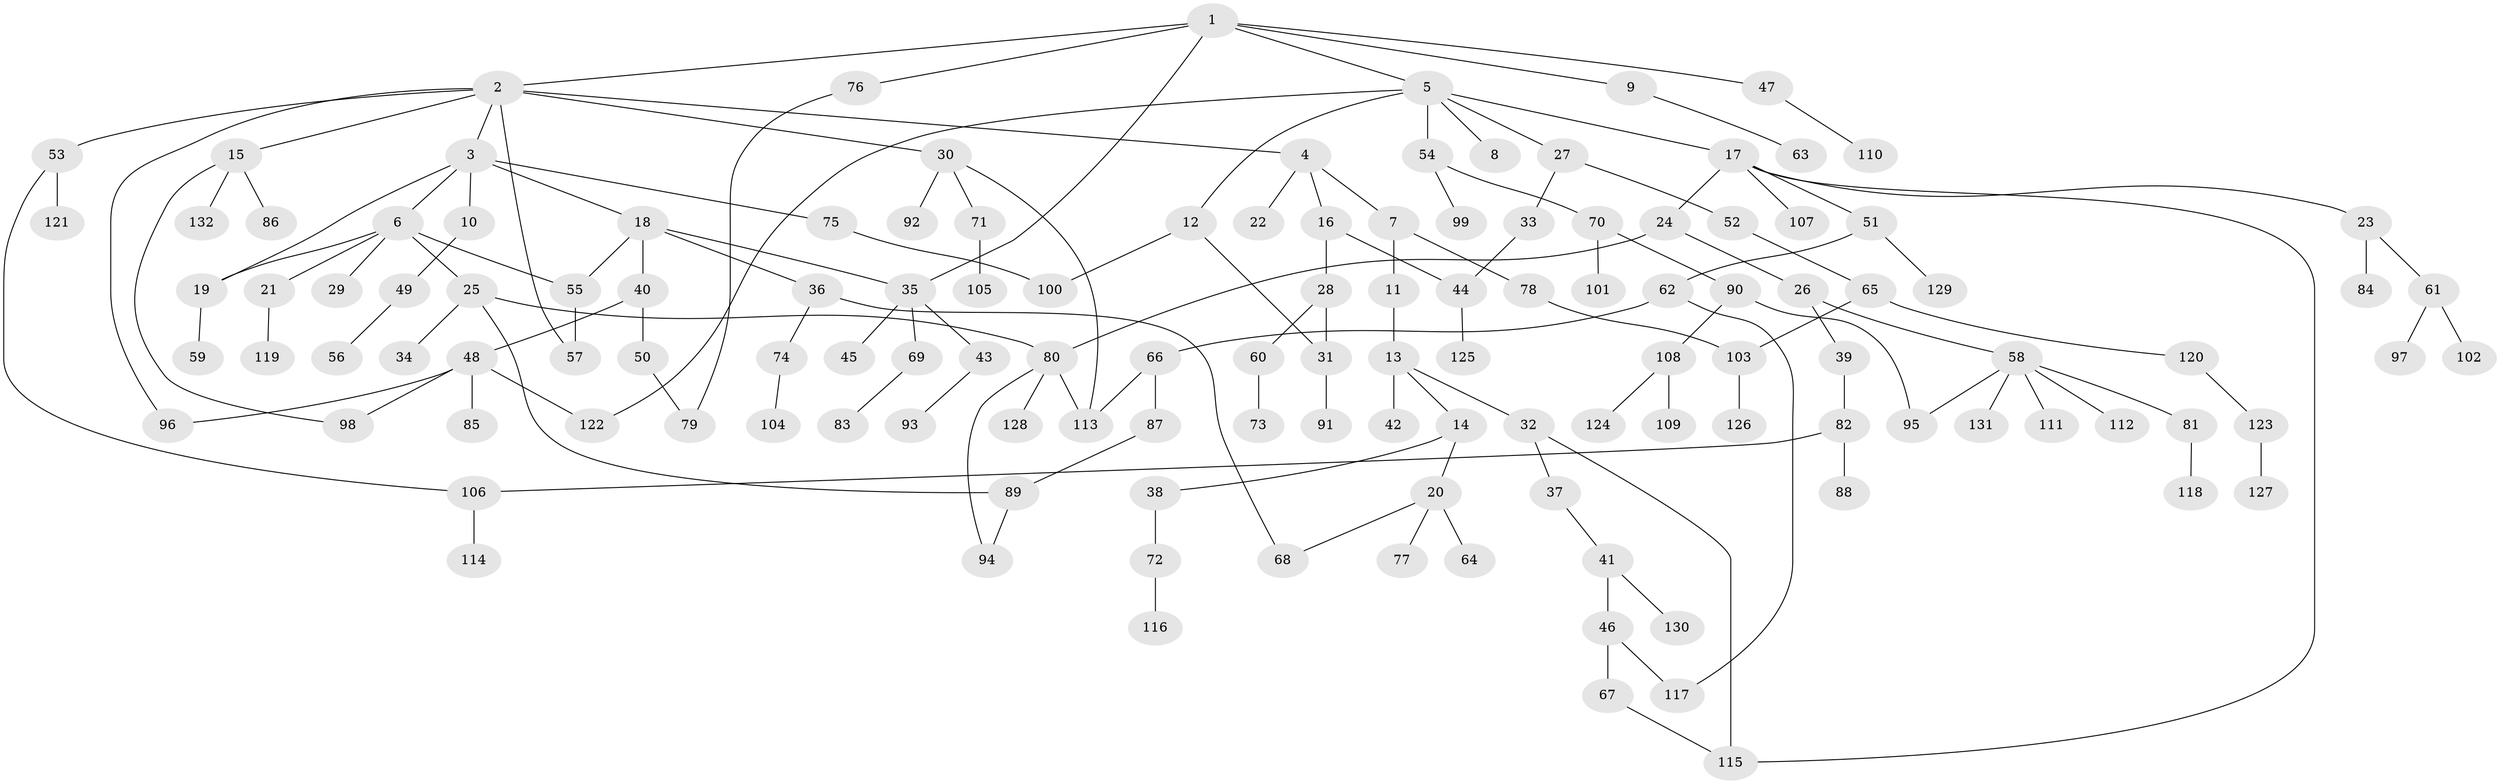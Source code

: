 // Generated by graph-tools (version 1.1) at 2025/34/03/09/25 02:34:31]
// undirected, 132 vertices, 154 edges
graph export_dot {
graph [start="1"]
  node [color=gray90,style=filled];
  1;
  2;
  3;
  4;
  5;
  6;
  7;
  8;
  9;
  10;
  11;
  12;
  13;
  14;
  15;
  16;
  17;
  18;
  19;
  20;
  21;
  22;
  23;
  24;
  25;
  26;
  27;
  28;
  29;
  30;
  31;
  32;
  33;
  34;
  35;
  36;
  37;
  38;
  39;
  40;
  41;
  42;
  43;
  44;
  45;
  46;
  47;
  48;
  49;
  50;
  51;
  52;
  53;
  54;
  55;
  56;
  57;
  58;
  59;
  60;
  61;
  62;
  63;
  64;
  65;
  66;
  67;
  68;
  69;
  70;
  71;
  72;
  73;
  74;
  75;
  76;
  77;
  78;
  79;
  80;
  81;
  82;
  83;
  84;
  85;
  86;
  87;
  88;
  89;
  90;
  91;
  92;
  93;
  94;
  95;
  96;
  97;
  98;
  99;
  100;
  101;
  102;
  103;
  104;
  105;
  106;
  107;
  108;
  109;
  110;
  111;
  112;
  113;
  114;
  115;
  116;
  117;
  118;
  119;
  120;
  121;
  122;
  123;
  124;
  125;
  126;
  127;
  128;
  129;
  130;
  131;
  132;
  1 -- 2;
  1 -- 5;
  1 -- 9;
  1 -- 35;
  1 -- 47;
  1 -- 76;
  2 -- 3;
  2 -- 4;
  2 -- 15;
  2 -- 30;
  2 -- 53;
  2 -- 57;
  2 -- 96;
  3 -- 6;
  3 -- 10;
  3 -- 18;
  3 -- 75;
  3 -- 19;
  4 -- 7;
  4 -- 16;
  4 -- 22;
  5 -- 8;
  5 -- 12;
  5 -- 17;
  5 -- 27;
  5 -- 54;
  5 -- 122;
  6 -- 19;
  6 -- 21;
  6 -- 25;
  6 -- 29;
  6 -- 55;
  7 -- 11;
  7 -- 78;
  9 -- 63;
  10 -- 49;
  11 -- 13;
  12 -- 31;
  12 -- 100;
  13 -- 14;
  13 -- 32;
  13 -- 42;
  14 -- 20;
  14 -- 38;
  15 -- 86;
  15 -- 98;
  15 -- 132;
  16 -- 28;
  16 -- 44;
  17 -- 23;
  17 -- 24;
  17 -- 51;
  17 -- 107;
  17 -- 115;
  18 -- 36;
  18 -- 40;
  18 -- 55;
  18 -- 35;
  19 -- 59;
  20 -- 64;
  20 -- 68;
  20 -- 77;
  21 -- 119;
  23 -- 61;
  23 -- 84;
  24 -- 26;
  24 -- 80;
  25 -- 34;
  25 -- 89;
  25 -- 80;
  26 -- 39;
  26 -- 58;
  27 -- 33;
  27 -- 52;
  28 -- 60;
  28 -- 31;
  30 -- 71;
  30 -- 92;
  30 -- 113;
  31 -- 91;
  32 -- 37;
  32 -- 115;
  33 -- 44;
  35 -- 43;
  35 -- 45;
  35 -- 69;
  36 -- 74;
  36 -- 68;
  37 -- 41;
  38 -- 72;
  39 -- 82;
  40 -- 48;
  40 -- 50;
  41 -- 46;
  41 -- 130;
  43 -- 93;
  44 -- 125;
  46 -- 67;
  46 -- 117;
  47 -- 110;
  48 -- 85;
  48 -- 96;
  48 -- 98;
  48 -- 122;
  49 -- 56;
  50 -- 79;
  51 -- 62;
  51 -- 129;
  52 -- 65;
  53 -- 106;
  53 -- 121;
  54 -- 70;
  54 -- 99;
  55 -- 57;
  58 -- 81;
  58 -- 95;
  58 -- 111;
  58 -- 112;
  58 -- 131;
  60 -- 73;
  61 -- 97;
  61 -- 102;
  62 -- 66;
  62 -- 117;
  65 -- 103;
  65 -- 120;
  66 -- 87;
  66 -- 113;
  67 -- 115;
  69 -- 83;
  70 -- 90;
  70 -- 101;
  71 -- 105;
  72 -- 116;
  74 -- 104;
  75 -- 100;
  76 -- 79;
  78 -- 103;
  80 -- 128;
  80 -- 94;
  80 -- 113;
  81 -- 118;
  82 -- 88;
  82 -- 106;
  87 -- 89;
  89 -- 94;
  90 -- 108;
  90 -- 95;
  103 -- 126;
  106 -- 114;
  108 -- 109;
  108 -- 124;
  120 -- 123;
  123 -- 127;
}
